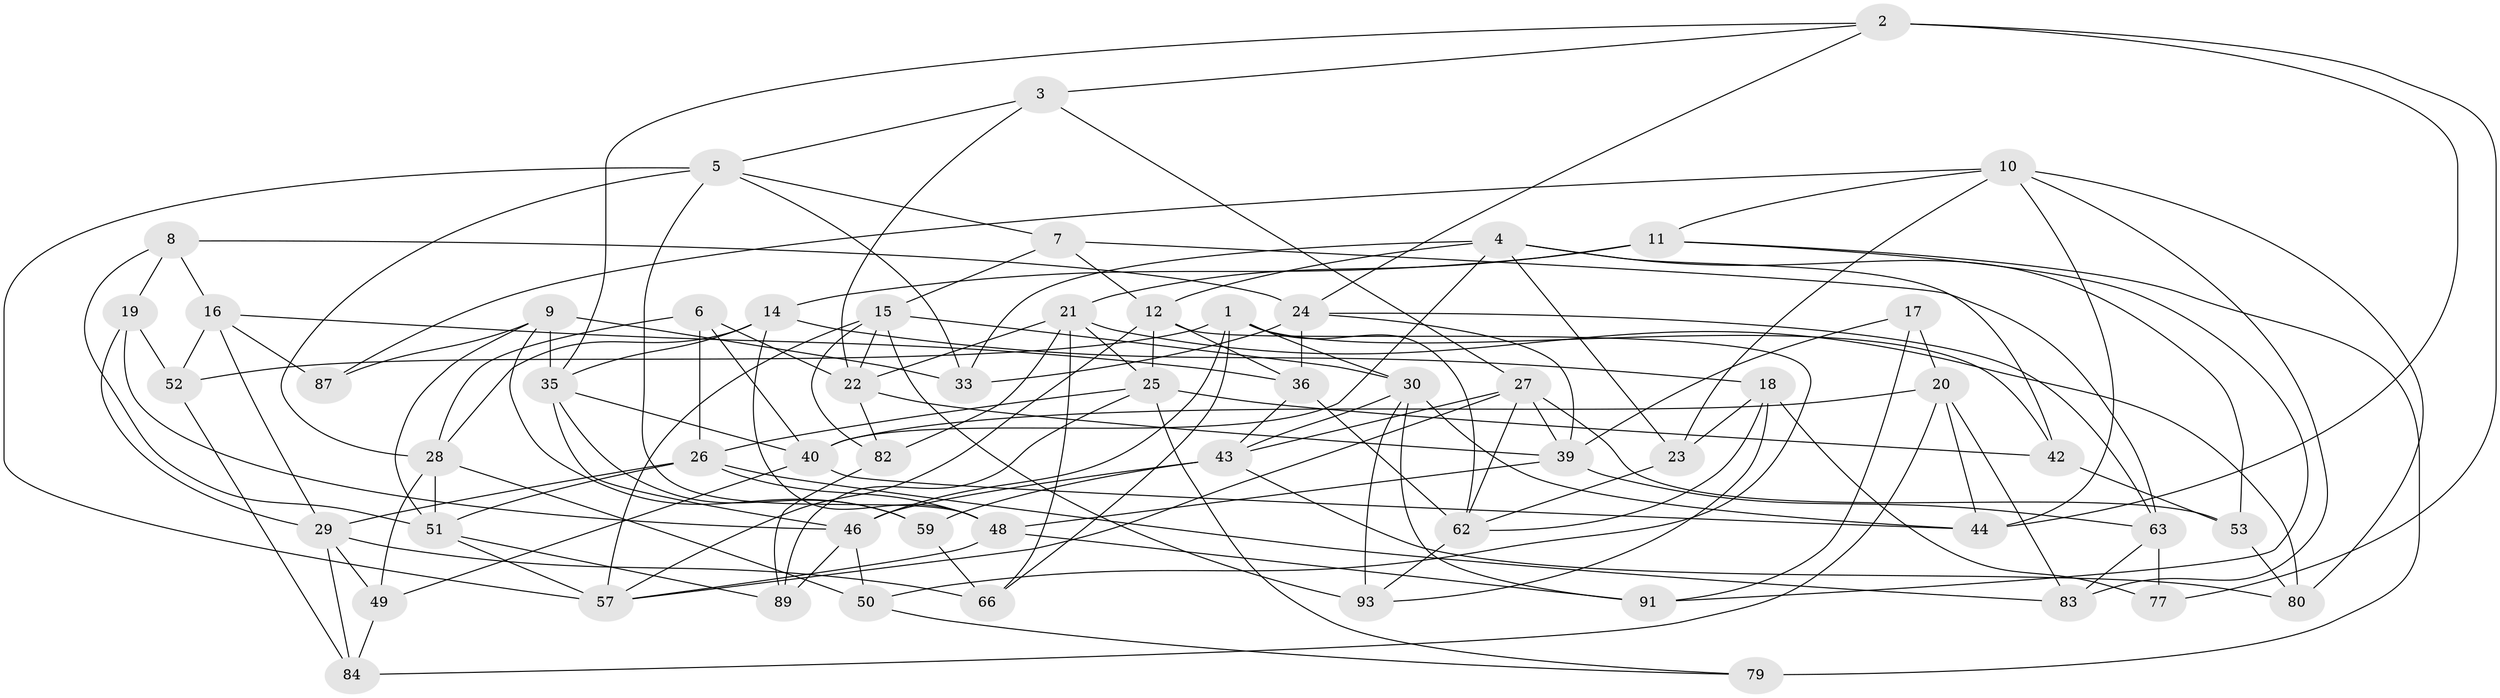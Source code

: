 // original degree distribution, {4: 1.0}
// Generated by graph-tools (version 1.1) at 2025/11/02/27/25 16:11:43]
// undirected, 59 vertices, 145 edges
graph export_dot {
graph [start="1"]
  node [color=gray90,style=filled];
  1 [super="+45"];
  2 [super="+92"];
  3;
  4 [super="+38"];
  5 [super="+34"];
  6;
  7;
  8;
  9 [super="+65"];
  10 [super="+13"];
  11 [super="+67"];
  12 [super="+37"];
  14 [super="+31"];
  15 [super="+86"];
  16 [super="+32"];
  17;
  18 [super="+74"];
  19;
  20 [super="+54"];
  21 [super="+75"];
  22 [super="+61"];
  23;
  24 [super="+71"];
  25 [super="+76"];
  26 [super="+41"];
  27 [super="+73"];
  28 [super="+55"];
  29 [super="+60"];
  30 [super="+47"];
  33;
  35 [super="+58"];
  36 [super="+85"];
  39 [super="+64"];
  40 [super="+70"];
  42;
  43 [super="+56"];
  44 [super="+72"];
  46 [super="+78"];
  48 [super="+81"];
  49;
  50;
  51 [super="+88"];
  52;
  53;
  57 [super="+90"];
  59;
  62 [super="+68"];
  63 [super="+69"];
  66;
  77;
  79;
  80;
  82;
  83;
  84;
  87;
  89;
  91;
  93;
  1 -- 52;
  1 -- 30;
  1 -- 42;
  1 -- 66;
  1 -- 62;
  1 -- 46;
  2 -- 77;
  2 -- 24;
  2 -- 35;
  2 -- 3;
  2 -- 44 [weight=2];
  3 -- 27;
  3 -- 5;
  3 -- 22;
  4 -- 40;
  4 -- 53;
  4 -- 23;
  4 -- 33;
  4 -- 42;
  4 -- 12;
  5 -- 48;
  5 -- 33;
  5 -- 7;
  5 -- 28;
  5 -- 57;
  6 -- 28;
  6 -- 40;
  6 -- 22;
  6 -- 26;
  7 -- 63;
  7 -- 12;
  7 -- 15;
  8 -- 24;
  8 -- 19;
  8 -- 51;
  8 -- 16;
  9 -- 59;
  9 -- 87 [weight=2];
  9 -- 35;
  9 -- 33;
  9 -- 51;
  10 -- 23;
  10 -- 87;
  10 -- 80;
  10 -- 83;
  10 -- 44;
  10 -- 11;
  11 -- 21;
  11 -- 79 [weight=2];
  11 -- 91;
  11 -- 14;
  12 -- 57;
  12 -- 25;
  12 -- 50;
  12 -- 36;
  14 -- 18 [weight=2];
  14 -- 48;
  14 -- 28;
  14 -- 35;
  15 -- 93;
  15 -- 82;
  15 -- 22;
  15 -- 30;
  15 -- 57;
  16 -- 36 [weight=2];
  16 -- 52;
  16 -- 29;
  16 -- 87;
  17 -- 20 [weight=2];
  17 -- 39;
  17 -- 91;
  18 -- 23;
  18 -- 62;
  18 -- 77;
  18 -- 93;
  19 -- 46;
  19 -- 29;
  19 -- 52;
  20 -- 83;
  20 -- 40;
  20 -- 84;
  20 -- 44;
  21 -- 80;
  21 -- 25;
  21 -- 66;
  21 -- 82;
  21 -- 22;
  22 -- 82;
  22 -- 39;
  23 -- 62;
  24 -- 63;
  24 -- 33;
  24 -- 36;
  24 -- 39;
  25 -- 79;
  25 -- 89;
  25 -- 42;
  25 -- 26;
  26 -- 29;
  26 -- 83;
  26 -- 48;
  26 -- 51;
  27 -- 43;
  27 -- 57;
  27 -- 53;
  27 -- 39;
  27 -- 62;
  28 -- 50;
  28 -- 49;
  28 -- 51;
  29 -- 66;
  29 -- 49;
  29 -- 84;
  30 -- 91;
  30 -- 44;
  30 -- 93;
  30 -- 43;
  35 -- 46;
  35 -- 59;
  35 -- 40;
  36 -- 43;
  36 -- 62;
  39 -- 48;
  39 -- 63;
  40 -- 49;
  40 -- 44;
  42 -- 53;
  43 -- 59;
  43 -- 80;
  43 -- 46;
  46 -- 89;
  46 -- 50;
  48 -- 91;
  48 -- 57;
  49 -- 84;
  50 -- 79;
  51 -- 57;
  51 -- 89;
  52 -- 84;
  53 -- 80;
  59 -- 66;
  62 -- 93;
  63 -- 77 [weight=2];
  63 -- 83;
  82 -- 89;
}
